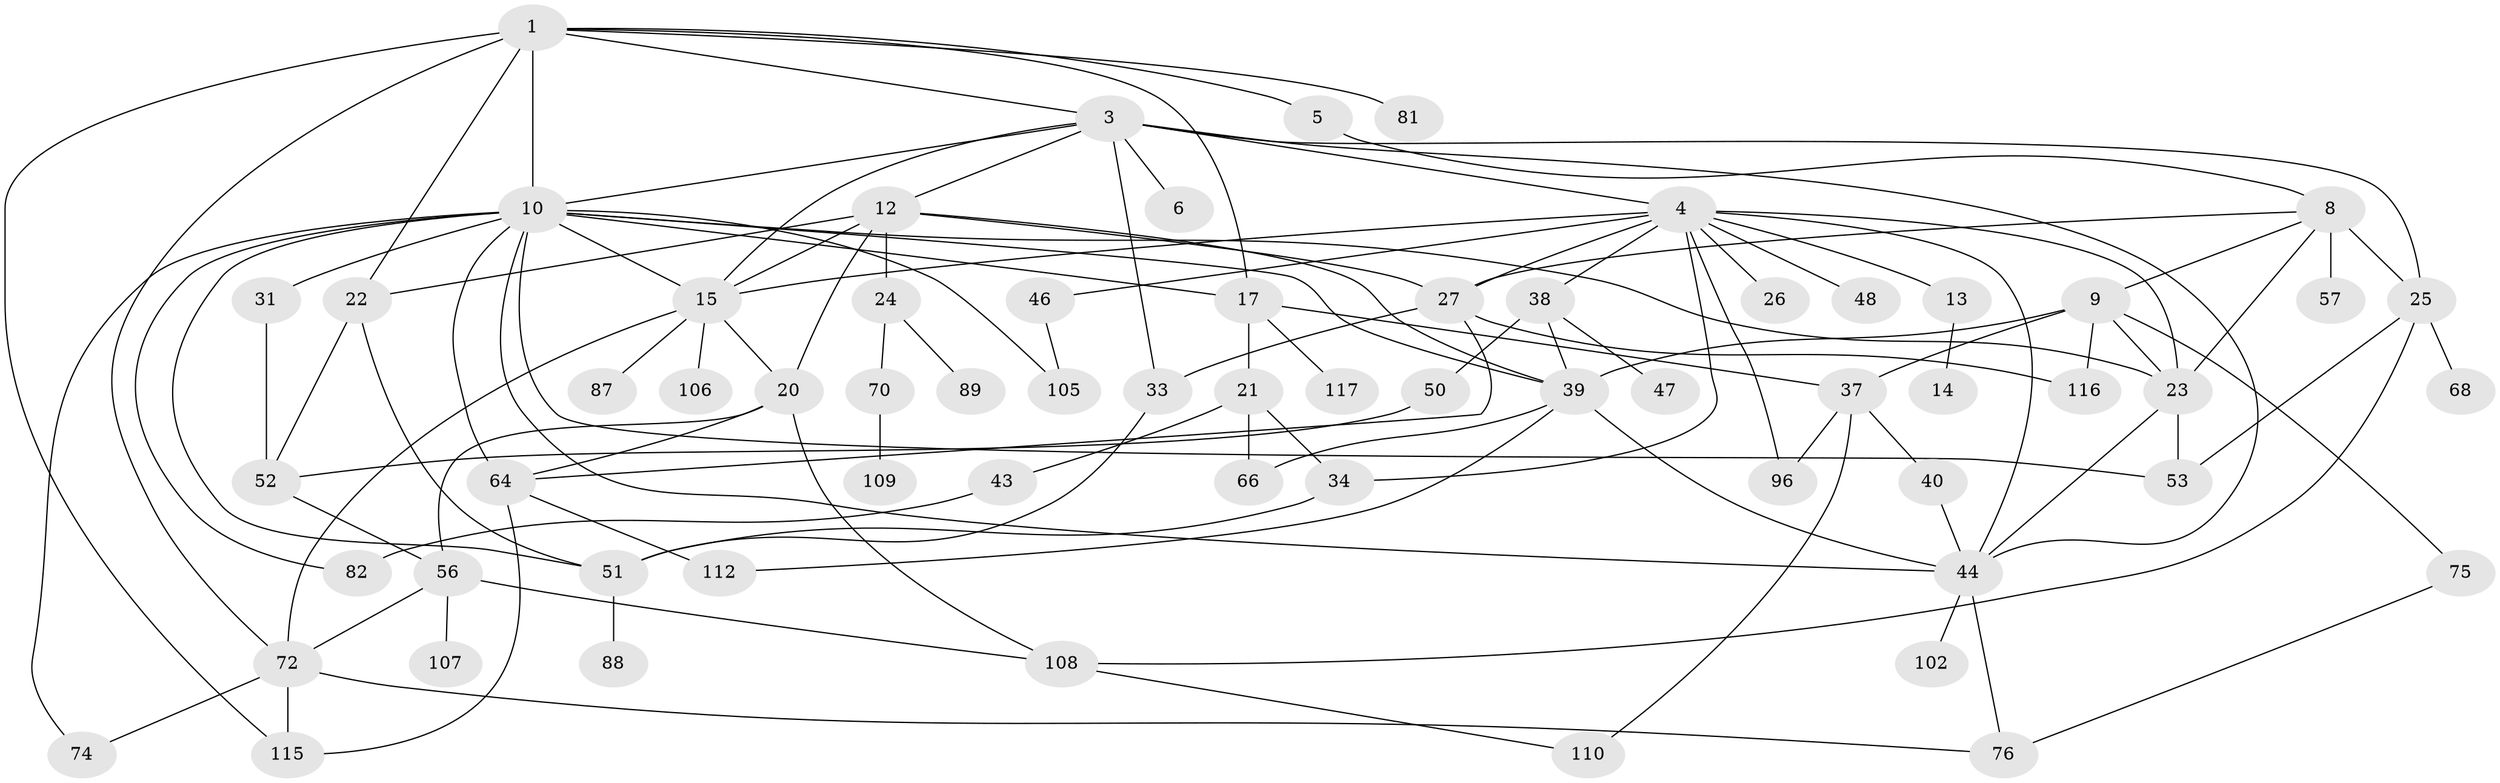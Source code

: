 // original degree distribution, {6: 0.0390625, 4: 0.1796875, 9: 0.0078125, 5: 0.1015625, 2: 0.25, 1: 0.2421875, 7: 0.0078125, 3: 0.171875}
// Generated by graph-tools (version 1.1) at 2025/13/03/09/25 04:13:39]
// undirected, 64 vertices, 113 edges
graph export_dot {
graph [start="1"]
  node [color=gray90,style=filled];
  1 [super="+2+101"];
  3;
  4 [super="+19+7+60"];
  5;
  6;
  8 [super="+18"];
  9 [super="+32"];
  10 [super="+11"];
  12 [super="+16"];
  13;
  14;
  15 [super="+54"];
  17 [super="+79"];
  20 [super="+67"];
  21;
  22;
  23 [super="+99+71"];
  24;
  25 [super="+29"];
  26 [super="+114"];
  27 [super="+90+122"];
  31;
  33 [super="+62+42"];
  34 [super="+49+36"];
  37 [super="+59+125"];
  38 [super="+58"];
  39 [super="+65+77"];
  40 [super="+104"];
  43;
  44 [super="+45+63+103"];
  46 [super="+118"];
  47;
  48;
  50;
  51 [super="+73"];
  52 [super="+97"];
  53 [super="+69"];
  56 [super="+85+78"];
  57;
  64 [super="+121"];
  66;
  68;
  70;
  72 [super="+80+95+93+98"];
  74;
  75;
  76;
  81;
  82 [super="+100+124"];
  87;
  88;
  89;
  96;
  102;
  105;
  106;
  107;
  108;
  109;
  110 [super="+127"];
  112;
  115;
  116;
  117;
  1 -- 3;
  1 -- 17;
  1 -- 22;
  1 -- 115;
  1 -- 81;
  1 -- 5;
  1 -- 72;
  1 -- 10 [weight=2];
  3 -- 4;
  3 -- 6;
  3 -- 10;
  3 -- 12;
  3 -- 25;
  3 -- 33;
  3 -- 44;
  3 -- 15;
  4 -- 13;
  4 -- 23;
  4 -- 27;
  4 -- 44;
  4 -- 46;
  4 -- 96;
  4 -- 48;
  4 -- 34;
  4 -- 38;
  4 -- 26;
  4 -- 15;
  5 -- 8;
  8 -- 9;
  8 -- 27;
  8 -- 23;
  8 -- 57;
  8 -- 25;
  9 -- 116;
  9 -- 23;
  9 -- 75;
  9 -- 37;
  9 -- 39;
  10 -- 31;
  10 -- 39;
  10 -- 105;
  10 -- 74;
  10 -- 44 [weight=2];
  10 -- 15;
  10 -- 17;
  10 -- 82;
  10 -- 51;
  10 -- 53;
  10 -- 23;
  10 -- 64;
  12 -- 24;
  12 -- 20;
  12 -- 22;
  12 -- 39;
  12 -- 27;
  12 -- 15;
  13 -- 14;
  15 -- 72;
  15 -- 20;
  15 -- 87;
  15 -- 106;
  17 -- 21;
  17 -- 37;
  17 -- 117;
  20 -- 56;
  20 -- 64;
  20 -- 108;
  21 -- 43;
  21 -- 66;
  21 -- 34;
  22 -- 51;
  22 -- 52;
  23 -- 53;
  23 -- 44 [weight=2];
  24 -- 70;
  24 -- 89;
  25 -- 108;
  25 -- 53;
  25 -- 68;
  27 -- 116;
  27 -- 33;
  27 -- 64;
  31 -- 52;
  33 -- 51;
  34 -- 51;
  37 -- 40;
  37 -- 110;
  37 -- 96;
  38 -- 47;
  38 -- 50;
  38 -- 39;
  39 -- 112;
  39 -- 44;
  39 -- 66;
  40 -- 44;
  43 -- 82;
  44 -- 102;
  44 -- 76;
  46 -- 105;
  50 -- 52;
  51 -- 88;
  52 -- 56;
  56 -- 107;
  56 -- 108;
  56 -- 72;
  64 -- 115;
  64 -- 112;
  70 -- 109;
  72 -- 76;
  72 -- 74;
  72 -- 115;
  75 -- 76;
  108 -- 110;
}
